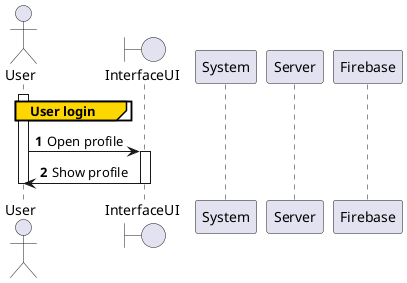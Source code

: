 @startuml
'https://plantuml.com/sequence-diagram
'TODO
autonumber

actor User
boundary InterfaceUI
participant System
participant Server
participant Firebase

activate User
group#Gold User login

end

User -> InterfaceUI: Open profile
activate InterfaceUI
User <- InterfaceUI: Show profile
deactivate InterfaceUI

deactivate User

@enduml
